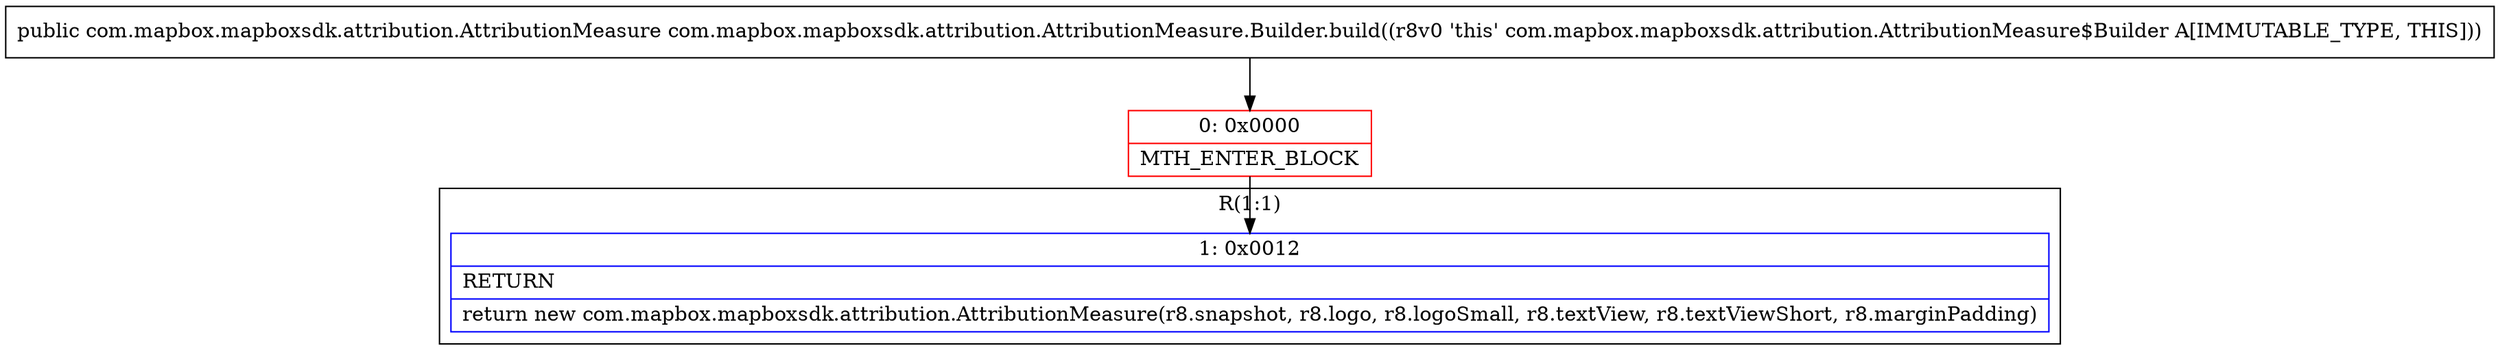 digraph "CFG forcom.mapbox.mapboxsdk.attribution.AttributionMeasure.Builder.build()Lcom\/mapbox\/mapboxsdk\/attribution\/AttributionMeasure;" {
subgraph cluster_Region_991048176 {
label = "R(1:1)";
node [shape=record,color=blue];
Node_1 [shape=record,label="{1\:\ 0x0012|RETURN\l|return new com.mapbox.mapboxsdk.attribution.AttributionMeasure(r8.snapshot, r8.logo, r8.logoSmall, r8.textView, r8.textViewShort, r8.marginPadding)\l}"];
}
Node_0 [shape=record,color=red,label="{0\:\ 0x0000|MTH_ENTER_BLOCK\l}"];
MethodNode[shape=record,label="{public com.mapbox.mapboxsdk.attribution.AttributionMeasure com.mapbox.mapboxsdk.attribution.AttributionMeasure.Builder.build((r8v0 'this' com.mapbox.mapboxsdk.attribution.AttributionMeasure$Builder A[IMMUTABLE_TYPE, THIS])) }"];
MethodNode -> Node_0;
Node_0 -> Node_1;
}

